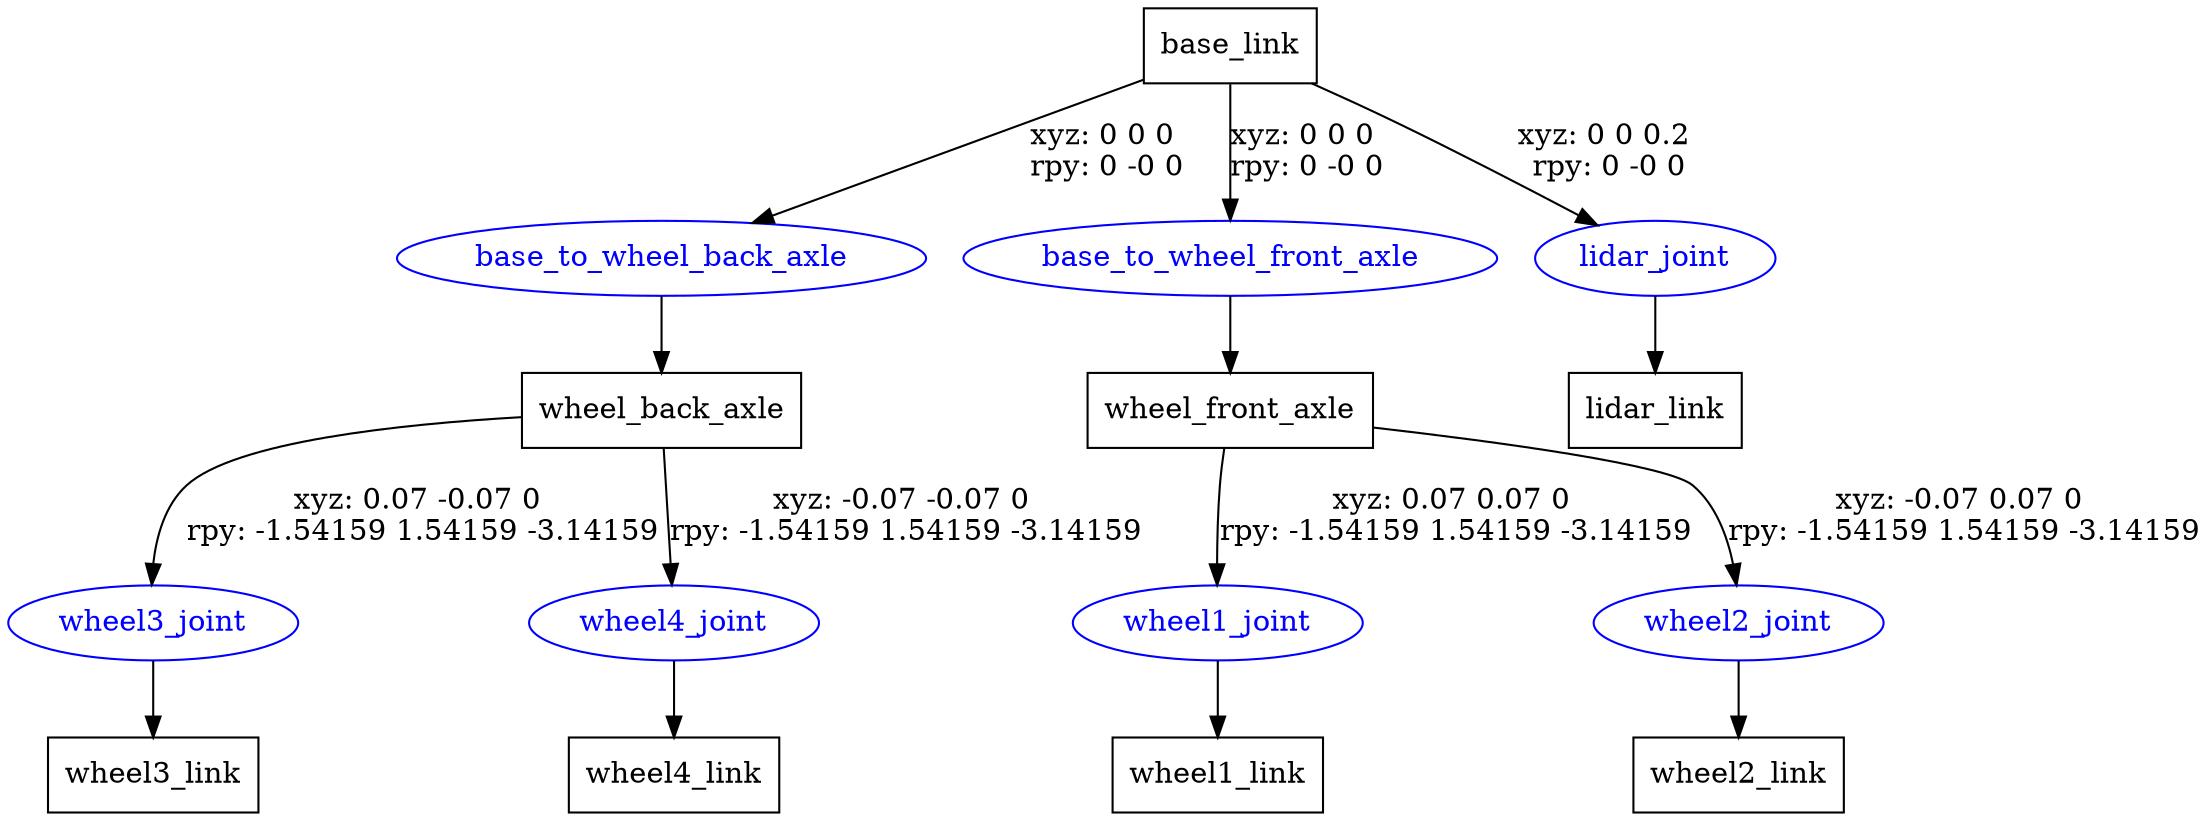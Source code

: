 digraph G {
node [shape=box];
"base_link" [label="base_link"];
"wheel_back_axle" [label="wheel_back_axle"];
"wheel3_link" [label="wheel3_link"];
"wheel4_link" [label="wheel4_link"];
"wheel_front_axle" [label="wheel_front_axle"];
"wheel1_link" [label="wheel1_link"];
"wheel2_link" [label="wheel2_link"];
"lidar_link" [label="lidar_link"];
node [shape=ellipse, color=blue, fontcolor=blue];
"base_link" -> "base_to_wheel_back_axle" [label="xyz: 0 0 0 \nrpy: 0 -0 0"]
"base_to_wheel_back_axle" -> "wheel_back_axle"
"wheel_back_axle" -> "wheel3_joint" [label="xyz: 0.07 -0.07 0 \nrpy: -1.54159 1.54159 -3.14159"]
"wheel3_joint" -> "wheel3_link"
"wheel_back_axle" -> "wheel4_joint" [label="xyz: -0.07 -0.07 0 \nrpy: -1.54159 1.54159 -3.14159"]
"wheel4_joint" -> "wheel4_link"
"base_link" -> "base_to_wheel_front_axle" [label="xyz: 0 0 0 \nrpy: 0 -0 0"]
"base_to_wheel_front_axle" -> "wheel_front_axle"
"wheel_front_axle" -> "wheel1_joint" [label="xyz: 0.07 0.07 0 \nrpy: -1.54159 1.54159 -3.14159"]
"wheel1_joint" -> "wheel1_link"
"wheel_front_axle" -> "wheel2_joint" [label="xyz: -0.07 0.07 0 \nrpy: -1.54159 1.54159 -3.14159"]
"wheel2_joint" -> "wheel2_link"
"base_link" -> "lidar_joint" [label="xyz: 0 0 0.2 \nrpy: 0 -0 0"]
"lidar_joint" -> "lidar_link"
}
